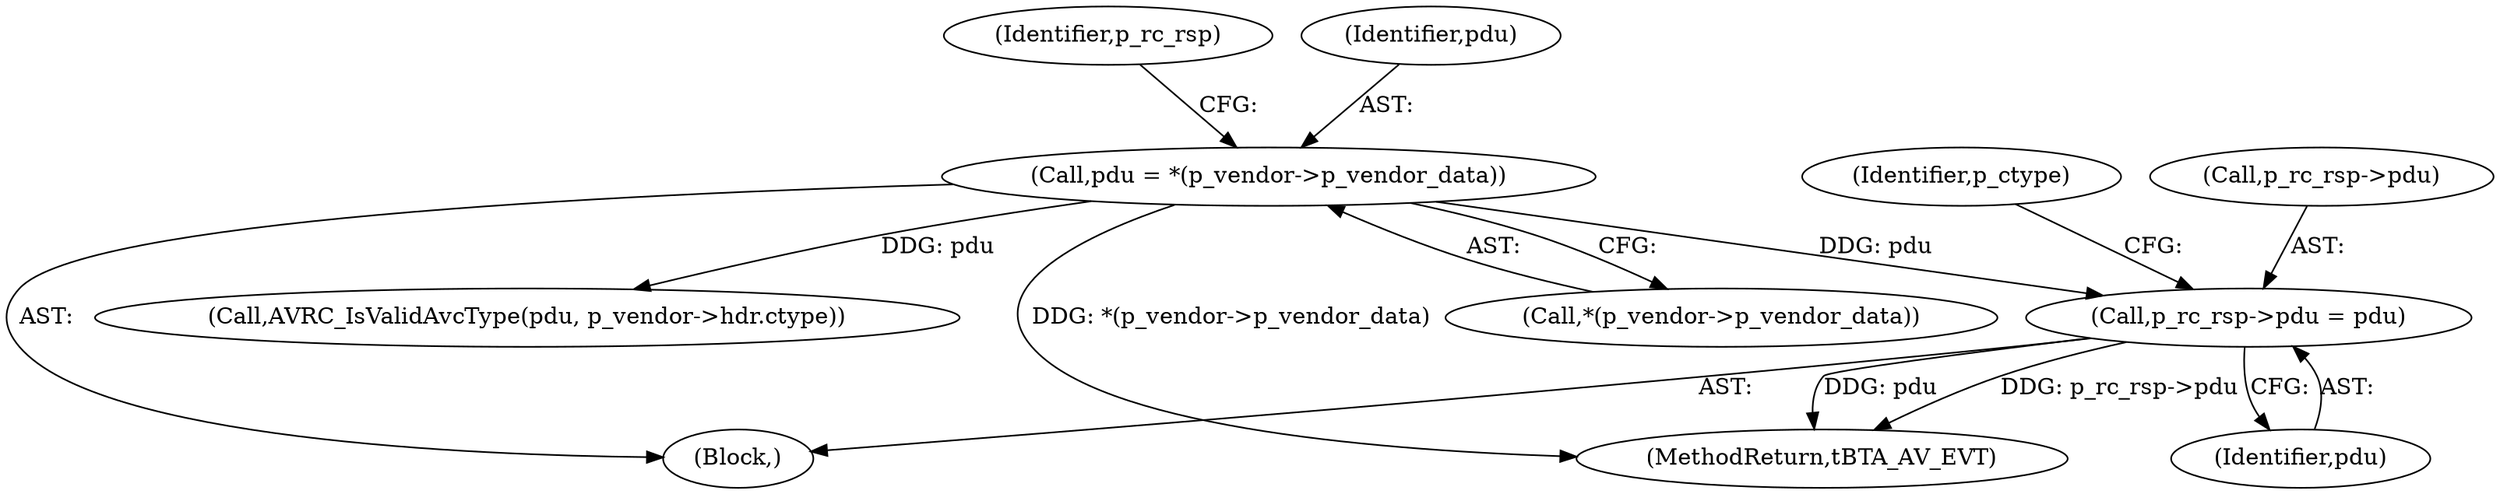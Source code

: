 digraph "0_Android_30cec963095366536ca0b1306089154e09bfe1a9@pointer" {
"1000136" [label="(Call,p_rc_rsp->pdu = pdu)"];
"1000130" [label="(Call,pdu = *(p_vendor->p_vendor_data))"];
"1000138" [label="(Identifier,p_rc_rsp)"];
"1000398" [label="(MethodReturn,tBTA_AV_EVT)"];
"1000206" [label="(Call,AVRC_IsValidAvcType(pdu, p_vendor->hdr.ctype))"];
"1000132" [label="(Call,*(p_vendor->p_vendor_data))"];
"1000112" [label="(Block,)"];
"1000130" [label="(Call,pdu = *(p_vendor->p_vendor_data))"];
"1000136" [label="(Call,p_rc_rsp->pdu = pdu)"];
"1000140" [label="(Identifier,pdu)"];
"1000143" [label="(Identifier,p_ctype)"];
"1000131" [label="(Identifier,pdu)"];
"1000137" [label="(Call,p_rc_rsp->pdu)"];
"1000136" -> "1000112"  [label="AST: "];
"1000136" -> "1000140"  [label="CFG: "];
"1000137" -> "1000136"  [label="AST: "];
"1000140" -> "1000136"  [label="AST: "];
"1000143" -> "1000136"  [label="CFG: "];
"1000136" -> "1000398"  [label="DDG: pdu"];
"1000136" -> "1000398"  [label="DDG: p_rc_rsp->pdu"];
"1000130" -> "1000136"  [label="DDG: pdu"];
"1000130" -> "1000112"  [label="AST: "];
"1000130" -> "1000132"  [label="CFG: "];
"1000131" -> "1000130"  [label="AST: "];
"1000132" -> "1000130"  [label="AST: "];
"1000138" -> "1000130"  [label="CFG: "];
"1000130" -> "1000398"  [label="DDG: *(p_vendor->p_vendor_data)"];
"1000130" -> "1000206"  [label="DDG: pdu"];
}

